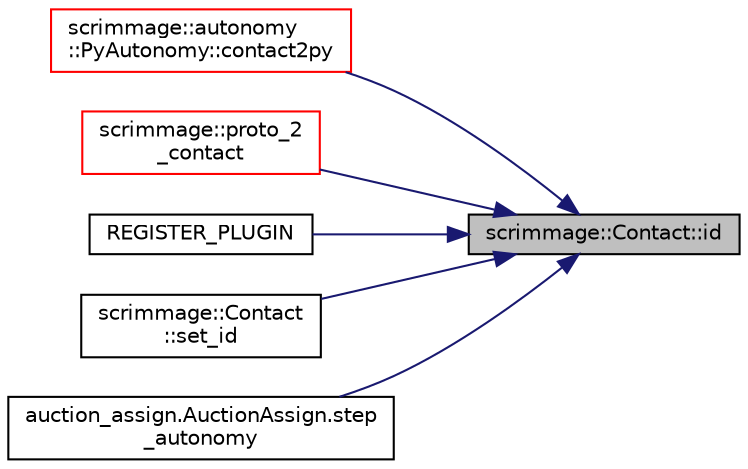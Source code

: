 digraph "scrimmage::Contact::id"
{
 // LATEX_PDF_SIZE
  edge [fontname="Helvetica",fontsize="10",labelfontname="Helvetica",labelfontsize="10"];
  node [fontname="Helvetica",fontsize="10",shape=record];
  rankdir="RL";
  Node1 [label="scrimmage::Contact::id",height=0.2,width=0.4,color="black", fillcolor="grey75", style="filled", fontcolor="black",tooltip=" "];
  Node1 -> Node2 [dir="back",color="midnightblue",fontsize="10",style="solid",fontname="Helvetica"];
  Node2 [label="scrimmage::autonomy\l::PyAutonomy::contact2py",height=0.2,width=0.4,color="red", fillcolor="white", style="filled",URL="$classscrimmage_1_1autonomy_1_1PyAutonomy.html#a0cbcaedddcb9c0b0608833989688da0e",tooltip=" "];
  Node1 -> Node4 [dir="back",color="midnightblue",fontsize="10",style="solid",fontname="Helvetica"];
  Node4 [label="scrimmage::proto_2\l_contact",height=0.2,width=0.4,color="red", fillcolor="white", style="filled",URL="$namespacescrimmage.html#ac79561a049fd950662e3eb5b3640dc1f",tooltip=" "];
  Node1 -> Node8 [dir="back",color="midnightblue",fontsize="10",style="solid",fontname="Helvetica"];
  Node8 [label="REGISTER_PLUGIN",height=0.2,width=0.4,color="black", fillcolor="white", style="filled",URL="$BoundaryDefense_8cpp.html#a8090351de828ace29ce05d4ef29112fd",tooltip=" "];
  Node1 -> Node9 [dir="back",color="midnightblue",fontsize="10",style="solid",fontname="Helvetica"];
  Node9 [label="scrimmage::Contact\l::set_id",height=0.2,width=0.4,color="black", fillcolor="white", style="filled",URL="$classscrimmage_1_1Contact.html#a2d4f297fc7946b87a3ef7919943f6dbf",tooltip=" "];
  Node1 -> Node10 [dir="back",color="midnightblue",fontsize="10",style="solid",fontname="Helvetica"];
  Node10 [label="auction_assign.AuctionAssign.step\l_autonomy",height=0.2,width=0.4,color="black", fillcolor="white", style="filled",URL="$classauction__assign_1_1AuctionAssign.html#aefed0483da116cd2d4713500755f6125",tooltip=" "];
}
